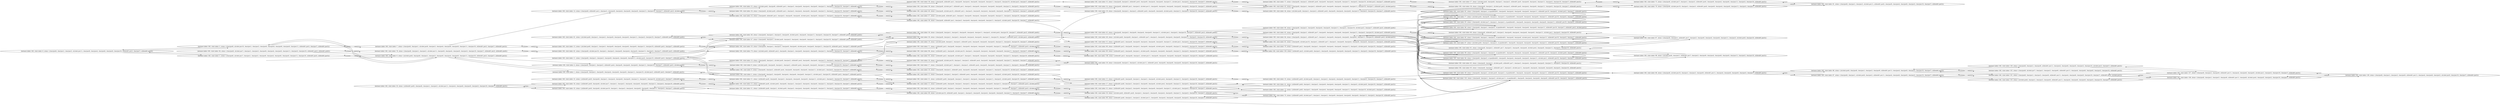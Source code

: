 digraph {
rankdir="LR"
s6[label="(instance index=565, state index=6, atoms={clear(pos8), clear(pos1), clear(pos2), at(robot,pos11), clear(pos9), clear(pos4), clear(pos6), clear(pos0), clear(pos10), at(block01,pos5), clear(pos7), at(block01,pos3)})"]
s3[label="(instance index=565, state index=3, atoms={clear(pos8), at(robot,pos10), clear(pos1), clear(pos2), clear(pos9), clear(pos4), clear(pos6), clear(pos0), clear(pos11), at(block01,pos5), clear(pos7), at(block01,pos3)})"]
s2[label="(instance index=565, state index=2, atoms={clear(pos8), at(robot,pos7), clear(pos1), clear(pos2), clear(pos9), clear(pos4), clear(pos6), clear(pos0), clear(pos11), clear(pos10), at(block01,pos5), at(block01,pos3)})"]
s94[label="(instance index=565, state index=94, atoms={clear(pos8), at(robot,pos7), clear(pos1), clear(pos2), clear(pos9), clear(pos4), clear(pos0), clear(pos11), clear(pos5), clear(pos10), at(block01,pos3), at(block01,pos6)})"]
s78[label="(instance index=565, state index=78, atoms={clear(pos8), clear(pos1), clear(pos2), at(robot,pos11), clear(pos9), clear(pos4), clear(pos0), clear(pos5), clear(pos10), clear(pos7), at(block01,pos3), at(block01,pos6)})"]
s50[label="(instance index=565, state index=50, atoms={at(block01,pos9), clear(pos8), clear(pos1), clear(pos2), at(robot,pos11), clear(pos4), clear(pos6), clear(pos0), clear(pos5), clear(pos10), clear(pos7), at(block01,pos3)})"]
s7[label="(instance index=565, state index=7, atoms={clear(pos8), clear(pos1), at(robot,pos9), clear(pos2), clear(pos4), clear(pos6), clear(pos0), clear(pos11), clear(pos10), at(block01,pos5), clear(pos7), at(block01,pos3)})"]
s0[label="(instance index=565, state index=0, atoms={at(robot,pos6), clear(pos8), clear(pos1), clear(pos2), clear(pos9), clear(pos4), clear(pos0), clear(pos11), clear(pos10), at(block01,pos5), clear(pos7), at(block01,pos3)})"]
s62[label="(instance index=565, state index=62, atoms={clear(pos8), at(robot,pos10), clear(pos1), clear(pos2), clear(pos9), clear(pos4), clear(pos0), clear(pos11), clear(pos5), clear(pos7), at(block01,pos3), at(block01,pos6)})"]
s61[label="(instance index=565, state index=61, atoms={at(robot,pos8), clear(pos1), clear(pos2), clear(pos9), clear(pos4), clear(pos0), clear(pos11), clear(pos5), clear(pos10), clear(pos7), at(block01,pos3), at(block01,pos6)})"]
s13[label="(instance index=565, state index=13, atoms={at(robot,pos8), clear(pos1), clear(pos2), clear(pos9), clear(pos4), clear(pos6), clear(pos0), clear(pos11), clear(pos10), at(block01,pos5), clear(pos7), at(block01,pos3)})"]
s35[label="(instance index=565, state index=35, atoms={at(block01,pos9), clear(pos8), at(robot,pos10), clear(pos1), clear(pos2), clear(pos4), clear(pos6), clear(pos0), clear(pos11), clear(pos5), clear(pos7), at(block01,pos3)})"]
s34[label="(instance index=565, state index=34, atoms={at(block01,pos9), clear(pos8), at(robot,pos7), clear(pos1), clear(pos2), clear(pos4), clear(pos6), clear(pos0), clear(pos11), clear(pos5), clear(pos10), at(block01,pos3)})"]
s1[label="(instance index=565, state index=1, atoms={clear(pos8), clear(pos1), clear(pos9), clear(pos4), clear(pos6), clear(pos0), clear(pos11), clear(pos10), at(robot,pos2), at(block01,pos5), clear(pos7), at(block01,pos3)})"]
s11[label="(instance index=565, state index=11, atoms={clear(pos8), clear(pos1), clear(pos2), clear(pos9), clear(pos4), clear(pos6), clear(pos11), at(robot,pos0), clear(pos10), at(block01,pos5), clear(pos7), at(block01,pos3)})"]
s32[label="(instance index=565, state index=32, atoms={at(block01,pos9), clear(pos8), clear(pos1), clear(pos4), clear(pos6), clear(pos0), clear(pos11), clear(pos5), clear(pos10), at(robot,pos2), clear(pos7), at(block01,pos3)})"]
s14[label="(instance index=565, state index=14, atoms={clear(pos8), at(block01,pos1), clear(pos2), clear(pos9), clear(pos4), clear(pos6), clear(pos0), clear(pos11), clear(pos10), clear(pos7), at(block01,pos3), at(robot,pos5)})"]
s4[label="(instance index=565, state index=4, atoms={clear(pos8), clear(pos1), clear(pos2), at(block01,pos4), clear(pos9), clear(pos6), clear(pos0), clear(pos11), clear(pos10), clear(pos7), at(block01,pos3), at(robot,pos5)})"]
s20[label="(instance index=565, state index=20, atoms={clear(pos8), clear(pos1), clear(pos2), clear(pos9), clear(pos6), at(robot,pos4), clear(pos0), clear(pos11), clear(pos10), at(block01,pos5), clear(pos7), at(block01,pos3)})"]
s47[label="(instance index=565, state index=47, atoms={clear(pos8), clear(pos1), at(robot,pos9), clear(pos2), clear(pos4), clear(pos0), clear(pos11), clear(pos5), clear(pos10), clear(pos7), at(block01,pos3), at(block01,pos6)})"]
s5[label="(instance index=565, state index=5, atoms={clear(pos8), clear(pos2), clear(pos9), clear(pos4), clear(pos6), clear(pos0), clear(pos11), at(robot,pos1), clear(pos10), at(block01,pos5), clear(pos7), at(block01,pos3)})"]
s21[label="(instance index=565, state index=21, atoms={at(block01,pos9), clear(pos8), clear(pos2), clear(pos4), clear(pos6), clear(pos0), clear(pos11), at(robot,pos1), clear(pos5), clear(pos10), clear(pos7), at(block01,pos3)})"]
s23[label="(instance index=565, state index=23, atoms={at(block01,pos9), at(robot,pos6), clear(pos8), clear(pos1), clear(pos2), clear(pos4), clear(pos0), clear(pos11), clear(pos5), clear(pos10), clear(pos7), at(block01,pos3)})"]
s46[label="(instance index=565, state index=46, atoms={clear(pos8), clear(pos1), clear(pos2), clear(pos9), at(robot,pos4), clear(pos0), clear(pos11), clear(pos5), clear(pos10), clear(pos7), at(block01,pos3), at(block01,pos6)})"]
s79[label="(instance index=565, state index=79, atoms={at(robot,pos6), at(block01,pos2), clear(pos8), clear(pos1), clear(pos9), clear(pos4), clear(pos0), clear(pos11), clear(pos5), clear(pos10), clear(pos7), at(block01,pos3)})"]
s51[label="(instance index=565, state index=51, atoms={at(block01,pos8), clear(pos1), at(robot,pos9), clear(pos2), clear(pos4), clear(pos6), clear(pos0), clear(pos11), clear(pos5), clear(pos10), clear(pos7), at(block01,pos3)})"]
s26[label="(instance index=565, state index=26, atoms={clear(pos8), at(robot,pos9), at(block01,pos1), clear(pos2), clear(pos4), clear(pos6), clear(pos0), clear(pos11), clear(pos5), clear(pos10), clear(pos7), at(block01,pos3)})"]
s25[label="(instance index=565, state index=25, atoms={at(robot,pos6), clear(pos8), at(block01,pos1), clear(pos2), clear(pos9), clear(pos4), clear(pos0), clear(pos11), clear(pos5), clear(pos10), clear(pos7), at(block01,pos3)})"]
s24[label="(instance index=565, state index=24, atoms={clear(pos8), at(block01,pos1), clear(pos2), clear(pos9), clear(pos6), at(robot,pos4), clear(pos0), clear(pos11), clear(pos5), clear(pos10), clear(pos7), at(block01,pos3)})"]
s10[label="(instance index=565, state index=10, atoms={clear(pos8), clear(pos1), at(robot,pos9), clear(pos2), at(block01,pos4), clear(pos6), clear(pos0), clear(pos11), clear(pos5), clear(pos10), clear(pos7), at(block01,pos3)})"]
s9[label="(instance index=565, state index=9, atoms={at(robot,pos6), clear(pos8), clear(pos1), clear(pos2), at(block01,pos4), clear(pos9), clear(pos0), clear(pos11), clear(pos5), clear(pos10), clear(pos7), at(block01,pos3)})"]
s8[label="(instance index=565, state index=8, atoms={clear(pos8), clear(pos2), at(block01,pos4), clear(pos9), clear(pos6), clear(pos0), clear(pos11), at(robot,pos1), clear(pos5), clear(pos10), clear(pos7), at(block01,pos3)})"]
s31[label="(instance index=565, state index=31, atoms={at(block01,pos9), clear(pos8), clear(pos1), clear(pos2), clear(pos4), clear(pos6), clear(pos11), clear(pos5), at(robot,pos0), clear(pos10), clear(pos7), at(block01,pos3)})"]
s12[label="(instance index=565, state index=12, atoms={at(block01,pos9), clear(pos8), clear(pos1), clear(pos2), clear(pos4), clear(pos6), clear(pos0), clear(pos11), clear(pos10), clear(pos7), at(block01,pos3), at(robot,pos5)})"]
s30[label="(instance index=565, state index=30, atoms={clear(pos8), clear(pos1), clear(pos2), clear(pos9), clear(pos4), clear(pos0), clear(pos11), clear(pos10), clear(pos7), at(block01,pos3), at(robot,pos5), at(block01,pos6)})"]
s59[label="(instance index=565, state index=59, atoms={clear(pos8), clear(pos1), clear(pos2), clear(pos9), clear(pos4), clear(pos11), clear(pos5), at(robot,pos0), clear(pos10), clear(pos7), at(block01,pos3), at(block01,pos6)})"]
s95[label="(instance index=565, state index=95, atoms={at(block01,pos2), clear(pos8), at(robot,pos7), clear(pos1), clear(pos9), clear(pos4), clear(pos6), clear(pos0), clear(pos11), clear(pos5), clear(pos10), at(block01,pos3)})"]
s71[label="(instance index=565, state index=71, atoms={at(block01,pos2), clear(pos8), clear(pos1), clear(pos9), clear(pos4), clear(pos6), clear(pos0), clear(pos11), clear(pos10), clear(pos7), at(block01,pos3), at(robot,pos5)})"]
s96[label="(instance index=565, state index=96, atoms={at(block01,pos2), clear(pos8), at(robot,pos10), clear(pos1), clear(pos9), clear(pos4), clear(pos6), clear(pos0), clear(pos11), clear(pos5), clear(pos7), at(block01,pos3)})"]
s69[label="(instance index=565, state index=69, atoms={at(robot,pos10), at(block01,pos8), clear(pos1), clear(pos2), clear(pos9), clear(pos4), clear(pos6), clear(pos0), clear(pos11), clear(pos5), clear(pos7), at(block01,pos3)})"]
s42[label="(instance index=565, state index=42, atoms={at(block01,pos8), clear(pos1), clear(pos2), clear(pos9), clear(pos4), clear(pos6), clear(pos0), clear(pos11), clear(pos10), clear(pos7), at(block01,pos3), at(robot,pos5)})"]
s37[label="(instance index=565, state index=37, atoms={at(robot,pos8), at(block01,pos1), clear(pos2), clear(pos9), clear(pos4), clear(pos6), clear(pos0), clear(pos11), clear(pos5), clear(pos10), clear(pos7), at(block01,pos3)})"]
s40[label="(instance index=565, state index=40, atoms={clear(pos8), at(robot,pos10), at(block01,pos1), clear(pos2), clear(pos9), clear(pos4), clear(pos6), clear(pos0), clear(pos11), clear(pos5), clear(pos7), at(block01,pos3)})"]
s38[label="(instance index=565, state index=38, atoms={clear(pos8), at(block01,pos1), clear(pos9), clear(pos4), clear(pos6), clear(pos0), clear(pos11), clear(pos5), clear(pos10), at(robot,pos2), clear(pos7), at(block01,pos3)})"]
s39[label="(instance index=565, state index=39, atoms={clear(pos8), at(robot,pos7), at(block01,pos1), clear(pos2), clear(pos9), clear(pos4), clear(pos6), clear(pos0), clear(pos11), clear(pos5), clear(pos10), at(block01,pos3)})"]
s36[label="(instance index=565, state index=36, atoms={clear(pos8), at(block01,pos1), clear(pos2), clear(pos9), clear(pos4), clear(pos6), clear(pos11), clear(pos5), at(robot,pos0), clear(pos10), clear(pos7), at(block01,pos3)})"]
s19[label="(instance index=565, state index=19, atoms={at(robot,pos8), clear(pos1), clear(pos2), at(block01,pos4), clear(pos9), clear(pos6), clear(pos0), clear(pos11), clear(pos5), clear(pos10), clear(pos7), at(block01,pos3)})"]
s18[label="(instance index=565, state index=18, atoms={clear(pos8), at(robot,pos10), clear(pos1), clear(pos2), at(block01,pos4), clear(pos9), clear(pos6), clear(pos0), clear(pos11), clear(pos5), clear(pos7), at(block01,pos3)})"]
s17[label="(instance index=565, state index=17, atoms={clear(pos8), at(robot,pos7), clear(pos1), clear(pos2), at(block01,pos4), clear(pos9), clear(pos6), clear(pos0), clear(pos11), clear(pos5), clear(pos10), at(block01,pos3)})"]
s16[label="(instance index=565, state index=16, atoms={clear(pos8), clear(pos1), at(block01,pos4), clear(pos9), clear(pos6), clear(pos0), clear(pos11), clear(pos5), clear(pos10), at(robot,pos2), clear(pos7), at(block01,pos3)})"]
s15[label="(instance index=565, state index=15, atoms={clear(pos8), clear(pos1), clear(pos2), at(block01,pos4), clear(pos9), clear(pos6), clear(pos11), clear(pos5), at(robot,pos0), clear(pos10), clear(pos7), at(block01,pos3)})"]
s22[label="(instance index=565, state index=22, atoms={at(block01,pos9), clear(pos8), clear(pos1), clear(pos2), clear(pos6), at(robot,pos4), clear(pos0), clear(pos11), clear(pos5), clear(pos10), clear(pos7), at(block01,pos3)})"]
s45[label="(instance index=565, state index=45, atoms={clear(pos8), clear(pos2), clear(pos9), clear(pos4), clear(pos0), clear(pos11), at(robot,pos1), clear(pos5), clear(pos10), clear(pos7), at(block01,pos3), at(block01,pos6)})"]
s48[label="(instance index=565, state index=48, atoms={at(robot,pos6), clear(pos8), clear(pos1), at(block01,pos7), clear(pos2), clear(pos9), clear(pos4), clear(pos0), clear(pos11), clear(pos5), clear(pos10), at(block01,pos3)})"]
s106[label="(instance index=565, state index=106, atoms={at(block01,pos2), clear(pos8), clear(pos1), at(robot,pos11), clear(pos9), clear(pos4), clear(pos6), clear(pos0), clear(pos5), clear(pos10), clear(pos7), at(block01,pos3)})"]
s52[label="(instance index=565, state index=52, atoms={at(block01,pos2), clear(pos8), clear(pos9), clear(pos4), clear(pos6), clear(pos0), clear(pos11), at(robot,pos1), clear(pos5), clear(pos10), clear(pos7), at(block01,pos3)})"]
s90[label="(instance index=565, state index=90, atoms={at(block01,pos2), clear(pos8), clear(pos1), at(robot,pos9), clear(pos4), clear(pos6), clear(pos0), clear(pos11), clear(pos5), clear(pos10), clear(pos7), at(block01,pos3)})"]
s89[label="(instance index=565, state index=89, atoms={at(block01,pos2), clear(pos8), clear(pos1), clear(pos9), clear(pos6), at(robot,pos4), clear(pos0), clear(pos11), clear(pos5), clear(pos10), clear(pos7), at(block01,pos3)})"]
s88[label="(instance index=565, state index=88, atoms={at(block01,pos8), clear(pos1), clear(pos2), at(robot,pos11), clear(pos9), clear(pos4), clear(pos6), clear(pos0), clear(pos5), clear(pos10), clear(pos7), at(block01,pos3)})"]
s56[label="(instance index=565, state index=56, atoms={at(robot,pos6), at(block01,pos8), clear(pos1), clear(pos2), clear(pos9), clear(pos4), clear(pos0), clear(pos11), clear(pos5), clear(pos10), clear(pos7), at(block01,pos3)})"]
s55[label="(instance index=565, state index=55, atoms={at(block01,pos8), clear(pos2), clear(pos9), clear(pos4), clear(pos6), clear(pos0), clear(pos11), at(robot,pos1), clear(pos5), clear(pos10), clear(pos7), at(block01,pos3)})"]
s27[label="(instance index=565, state index=27, atoms={at(block01,pos8), clear(pos1), clear(pos2), clear(pos9), clear(pos6), at(robot,pos4), clear(pos0), clear(pos11), clear(pos5), clear(pos10), clear(pos7), at(block01,pos3)})"]
s54[label="(instance index=565, state index=54, atoms={clear(pos8), at(block01,pos1), clear(pos2), at(robot,pos11), clear(pos9), clear(pos4), clear(pos6), clear(pos0), clear(pos5), clear(pos10), clear(pos7), at(block01,pos3)})"]
s53[label="(instance index=565, state index=53, atoms={clear(pos8), clear(pos2), at(block01,pos0), clear(pos9), clear(pos4), clear(pos6), clear(pos11), at(robot,pos1), clear(pos5), clear(pos10), clear(pos7), at(block01,pos3)})"]
s29[label="(instance index=565, state index=29, atoms={clear(pos8), clear(pos1), clear(pos2), at(block01,pos0), clear(pos9), clear(pos6), at(robot,pos4), clear(pos11), clear(pos5), clear(pos10), clear(pos7), at(block01,pos3)})"]
s28[label="(instance index=565, state index=28, atoms={clear(pos8), clear(pos1), clear(pos2), at(robot,pos11), at(block01,pos4), clear(pos9), clear(pos6), clear(pos0), clear(pos5), clear(pos10), clear(pos7), at(block01,pos3)})"]
s33[label="(instance index=565, state index=33, atoms={at(block01,pos9), at(robot,pos8), clear(pos1), clear(pos2), clear(pos4), clear(pos6), clear(pos0), clear(pos11), clear(pos5), clear(pos10), clear(pos7), at(block01,pos3)})"]
s60[label="(instance index=565, state index=60, atoms={clear(pos8), clear(pos1), clear(pos9), clear(pos4), clear(pos0), clear(pos11), clear(pos5), clear(pos10), at(robot,pos2), clear(pos7), at(block01,pos3), at(block01,pos6)})"]
s63[label="(instance index=565, state index=63, atoms={clear(pos8), clear(pos1), at(block01,pos7), clear(pos9), clear(pos4), clear(pos6), clear(pos0), clear(pos11), clear(pos5), clear(pos10), at(robot,pos2), at(block01,pos3)})"]
s65[label="(instance index=565, state index=65, atoms={clear(pos8), at(robot,pos10), clear(pos1), at(block01,pos7), clear(pos2), clear(pos9), clear(pos4), clear(pos6), clear(pos0), clear(pos11), clear(pos5), at(block01,pos3)})"]
s64[label="(instance index=565, state index=64, atoms={clear(pos8), clear(pos1), at(block01,pos7), clear(pos2), clear(pos9), clear(pos4), clear(pos6), clear(pos0), clear(pos11), clear(pos10), at(block01,pos3), at(robot,pos5)})"]
s70[label="(instance index=565, state index=70, atoms={at(block01,pos2), clear(pos8), clear(pos1), clear(pos9), clear(pos4), clear(pos6), clear(pos11), clear(pos5), at(robot,pos0), clear(pos10), clear(pos7), at(block01,pos3)})"]
s104[label="(instance index=565, state index=104, atoms={at(block01,pos2), at(robot,pos8), clear(pos1), clear(pos9), clear(pos4), clear(pos6), clear(pos0), clear(pos11), clear(pos5), clear(pos10), clear(pos7), at(block01,pos3)})"]
s74[label="(instance index=565, state index=74, atoms={at(block01,pos8), at(robot,pos7), clear(pos1), clear(pos2), clear(pos9), clear(pos4), clear(pos6), clear(pos0), clear(pos11), clear(pos5), clear(pos10), at(block01,pos3)})"]
s73[label="(instance index=565, state index=73, atoms={at(block01,pos8), clear(pos1), clear(pos9), clear(pos4), clear(pos6), clear(pos0), clear(pos11), clear(pos5), clear(pos10), at(robot,pos2), clear(pos7), at(block01,pos3)})"]
s41[label="(instance index=565, state index=41, atoms={at(block01,pos8), clear(pos1), clear(pos2), clear(pos9), clear(pos4), clear(pos6), clear(pos11), clear(pos5), at(robot,pos0), clear(pos10), clear(pos7), at(block01,pos3)})"]
s43[label="(instance index=565, state index=43, atoms={clear(pos8), clear(pos1), clear(pos2), at(block01,pos0), clear(pos9), clear(pos4), clear(pos6), clear(pos11), clear(pos10), clear(pos7), at(block01,pos3), at(robot,pos5)})"]
s72[label="(instance index=565, state index=72, atoms={clear(pos8), clear(pos1), at(block01,pos0), clear(pos9), clear(pos4), clear(pos6), clear(pos11), clear(pos5), clear(pos10), at(robot,pos2), clear(pos7), at(block01,pos3)})"]
s44[label="(instance index=565, state index=44, atoms={at(robot,pos8), clear(pos1), clear(pos2), at(block01,pos0), clear(pos9), clear(pos4), clear(pos6), clear(pos11), clear(pos5), clear(pos10), clear(pos7), at(block01,pos3)})"]
s99[peripheries=2,label="(instance index=565, state index=99, atoms={clear(pos8), clear(pos1), clear(pos2), at-goal(block01), clear(pos9), clear(pos4), clear(pos6), clear(pos11), at(block01,pos10), clear(pos5), at(robot,pos0), clear(pos7), at(block01,pos3)})"]
s77[peripheries=2,label="(instance index=565, state index=77, atoms={at(robot,pos6), clear(pos8), clear(pos1), clear(pos2), at-goal(block01), clear(pos9), clear(pos4), clear(pos0), clear(pos11), at(block01,pos10), clear(pos5), clear(pos7), at(block01,pos3)})"]
s49[peripheries=2,label="(instance index=565, state index=49, atoms={clear(pos8), clear(pos1), at(robot,pos9), clear(pos2), at-goal(block01), clear(pos4), clear(pos6), clear(pos0), clear(pos11), at(block01,pos10), clear(pos5), clear(pos7), at(block01,pos3)})"]
s67[peripheries=2,label="(instance index=565, state index=67, atoms={at(robot,pos8), clear(pos1), clear(pos2), at-goal(block01), clear(pos9), clear(pos4), clear(pos6), clear(pos0), clear(pos11), at(block01,pos10), clear(pos5), clear(pos7), at(block01,pos3)})"]
s84[peripheries=2,label="(instance index=565, state index=84, atoms={clear(pos8), clear(pos2), at-goal(block01), clear(pos9), clear(pos4), clear(pos6), clear(pos0), clear(pos11), at(robot,pos1), at(block01,pos10), clear(pos5), clear(pos7), at(block01,pos3)})"]
s85[peripheries=2,label="(instance index=565, state index=85, atoms={clear(pos8), clear(pos1), clear(pos2), at-goal(block01), clear(pos9), clear(pos6), at(robot,pos4), clear(pos0), clear(pos11), at(block01,pos10), clear(pos5), clear(pos7), at(block01,pos3)})"]
s66[peripheries=2,label="(instance index=565, state index=66, atoms={clear(pos8), clear(pos1), clear(pos2), at-goal(block01), clear(pos9), clear(pos4), clear(pos6), clear(pos0), clear(pos11), at(block01,pos10), clear(pos7), at(block01,pos3), at(robot,pos5)})"]
s92[peripheries=2,label="(instance index=565, state index=92, atoms={clear(pos8), clear(pos1), at-goal(block01), clear(pos9), clear(pos4), clear(pos6), clear(pos0), clear(pos11), at(block01,pos10), clear(pos5), at(robot,pos2), clear(pos7), at(block01,pos3)})"]
s93[peripheries=2,label="(instance index=565, state index=93, atoms={clear(pos8), at(robot,pos7), clear(pos1), clear(pos2), at-goal(block01), clear(pos9), clear(pos4), clear(pos6), clear(pos0), clear(pos11), at(block01,pos10), clear(pos5), at(block01,pos3)})"]
s105[peripheries=2,label="(instance index=565, state index=105, atoms={clear(pos8), clear(pos1), clear(pos2), at(robot,pos11), at-goal(block01), clear(pos9), clear(pos4), clear(pos6), clear(pos0), at(block01,pos10), clear(pos5), clear(pos7), at(block01,pos3)})"]
s80[label="(instance index=565, state index=80, atoms={clear(pos8), at(block01,pos7), clear(pos2), clear(pos9), clear(pos4), clear(pos6), clear(pos0), clear(pos11), at(robot,pos1), clear(pos5), clear(pos10), at(block01,pos3)})"]
s83[label="(instance index=565, state index=83, atoms={clear(pos8), clear(pos1), at(block01,pos7), clear(pos2), at(robot,pos11), clear(pos9), clear(pos4), clear(pos6), clear(pos0), clear(pos5), clear(pos10), at(block01,pos3)})"]
s82[label="(instance index=565, state index=82, atoms={clear(pos8), clear(pos1), at(robot,pos9), at(block01,pos7), clear(pos2), clear(pos4), clear(pos6), clear(pos0), clear(pos11), clear(pos5), clear(pos10), at(block01,pos3)})"]
s81[label="(instance index=565, state index=81, atoms={clear(pos8), clear(pos1), at(block01,pos7), clear(pos2), clear(pos9), clear(pos6), at(robot,pos4), clear(pos0), clear(pos11), clear(pos5), clear(pos10), at(block01,pos3)})"]
s58[label="(instance index=565, state index=58, atoms={clear(pos8), clear(pos1), at(robot,pos9), clear(pos2), at(block01,pos0), clear(pos4), clear(pos6), clear(pos11), clear(pos5), clear(pos10), clear(pos7), at(block01,pos3)})"]
s57[label="(instance index=565, state index=57, atoms={at(robot,pos6), clear(pos8), clear(pos1), clear(pos2), at(block01,pos0), clear(pos9), clear(pos4), clear(pos11), clear(pos5), clear(pos10), clear(pos7), at(block01,pos3)})"]
s68[label="(instance index=565, state index=68, atoms={clear(pos8), at(robot,pos10), clear(pos1), clear(pos2), clear(pos9), at(block01,pos11), clear(pos4), clear(pos6), clear(pos0), clear(pos5), clear(pos7), at(block01,pos3)})"]
s97[label="(instance index=565, state index=97, atoms={clear(pos8), clear(pos1), at(block01,pos7), clear(pos2), clear(pos9), clear(pos4), clear(pos6), clear(pos11), clear(pos5), at(robot,pos0), clear(pos10), at(block01,pos3)})"]
s98[label="(instance index=565, state index=98, atoms={at(robot,pos8), clear(pos1), at(block01,pos7), clear(pos2), clear(pos9), clear(pos4), clear(pos6), clear(pos0), clear(pos11), clear(pos5), clear(pos10), at(block01,pos3)})"]
s76[label="(instance index=565, state index=76, atoms={clear(pos8), at(robot,pos10), clear(pos1), clear(pos2), at(block01,pos0), clear(pos9), clear(pos4), clear(pos6), clear(pos11), clear(pos5), clear(pos7), at(block01,pos3)})"]
s75[label="(instance index=565, state index=75, atoms={clear(pos8), at(robot,pos7), clear(pos1), clear(pos2), at(block01,pos0), clear(pos9), clear(pos4), clear(pos6), clear(pos11), clear(pos5), clear(pos10), at(block01,pos3)})"]
s87[label="(instance index=565, state index=87, atoms={clear(pos8), clear(pos1), at(robot,pos9), clear(pos2), at(block01,pos11), clear(pos4), clear(pos6), clear(pos0), clear(pos5), clear(pos10), clear(pos7), at(block01,pos3)})"]
s86[label="(instance index=565, state index=86, atoms={at(robot,pos6), clear(pos8), clear(pos1), clear(pos2), clear(pos9), at(block01,pos11), clear(pos4), clear(pos0), clear(pos5), clear(pos10), clear(pos7), at(block01,pos3)})"]
s91[label="(instance index=565, state index=91, atoms={clear(pos8), clear(pos1), clear(pos2), at(robot,pos11), at(block01,pos0), clear(pos9), clear(pos4), clear(pos6), clear(pos5), clear(pos10), clear(pos7), at(block01,pos3)})"]
s103[label="(instance index=565, state index=103, atoms={at(robot,pos8), clear(pos1), clear(pos2), clear(pos9), at(block01,pos11), clear(pos4), clear(pos6), clear(pos0), clear(pos5), clear(pos10), clear(pos7), at(block01,pos3)})"]
s101[label="(instance index=565, state index=101, atoms={clear(pos8), clear(pos1), clear(pos2), clear(pos9), at(block01,pos11), clear(pos4), clear(pos6), clear(pos0), clear(pos10), clear(pos7), at(block01,pos3), at(robot,pos5)})"]
s102[label="(instance index=565, state index=102, atoms={clear(pos8), at(robot,pos7), clear(pos1), clear(pos2), clear(pos9), at(block01,pos11), clear(pos4), clear(pos6), clear(pos0), clear(pos5), clear(pos10), at(block01,pos3)})"]
s100[label="(instance index=565, state index=100, atoms={clear(pos8), clear(pos1), clear(pos9), at(block01,pos11), clear(pos4), clear(pos6), clear(pos0), clear(pos5), clear(pos10), at(robot,pos2), clear(pos7), at(block01,pos3)})"]
s108[label="(instance index=565, state index=108, atoms={clear(pos8), clear(pos1), clear(pos2), clear(pos9), at(block01,pos11), clear(pos6), at(robot,pos4), clear(pos0), clear(pos5), clear(pos10), clear(pos7), at(block01,pos3)})"]
s107[label="(instance index=565, state index=107, atoms={clear(pos8), clear(pos2), clear(pos9), at(block01,pos11), clear(pos4), clear(pos6), clear(pos0), at(robot,pos1), clear(pos5), clear(pos10), clear(pos7), at(block01,pos3)})"]
s109[label="(instance index=565, state index=109, atoms={clear(pos8), clear(pos1), clear(pos2), clear(pos9), at(block01,pos11), clear(pos4), clear(pos6), clear(pos5), at(robot,pos0), clear(pos10), clear(pos7), at(block01,pos3)})"]
Dangling [ label = "", style = invis ]
{ rank = same; Dangling }
Dangling -> s0
{ rank = same; s0}
{ rank = same; s3,s2,s94}
{ rank = same; s78,s50,s7,s0}
{ rank = same; s62,s61,s13,s35,s34,s1,s11,s32,s14,s4}
{ rank = same; s20,s47,s5,s21,s23,s46,s79,s51,s26,s25,s24,s10,s9,s8}
{ rank = same; s31,s12,s30,s59,s95,s71,s96,s69,s42,s37,s40,s38,s39,s36,s19,s18,s17,s16,s15}
{ rank = same; s22,s45,s48,s106,s52,s90,s89,s88,s56,s55,s27,s54,s53,s29,s28}
{ rank = same; s33,s60,s63,s65,s64,s70,s104,s74,s73,s41,s43,s72,s44}
{ rank = same; s99,s77,s49,s67,s84,s85,s66,s92,s93,s105,s80,s83,s82,s81,s58,s57}
{ rank = same; s68,s97,s98,s76,s75}
{ rank = same; s87,s86,s91}
{ rank = same; s103,s101,s102,s100}
{ rank = same; s108,s107}
{ rank = same; s109}
{
s6->s3
s6->s2
}
{
s3->s7
s3->s6
s3->s0
s2->s6
s2->s0
s94->s78
s94->s0
}
{
s78->s62
s78->s94
s50->s35
s50->s34
s7->s14
s7->s13
s7->s3
s0->s4
s0->s3
s0->s2
s0->s1
}
{
s62->s79
s62->s78
s62->s47
s61->s47
s61->s46
s13->s7
s13->s20
s35->s51
s35->s23
s35->s50
s34->s23
s34->s50
s1->s5
s1->s0
s11->s5
s11->s20
s32->s23
s32->s21
s14->s26
s14->s25
s14->s24
s4->s10
s4->s9
s4->s8
}
{
s20->s30
s20->s13
s20->s11
s47->s30
s47->s62
s47->s61
s5->s12
s5->s11
s5->s1
s21->s31
s21->s12
s21->s32
s23->s35
s23->s34
s23->s12
s23->s32
s46->s30
s46->s61
s46->s59
s79->s95
s79->s71
s79->s96
s51->s69
s51->s42
s26->s14
s26->s37
s26->s40
s25->s38
s25->s39
s25->s14
s25->s40
s24->s14
s24->s37
s24->s36
s10->s4
s10->s19
s10->s18
s9->s4
s9->s18
s9->s17
s9->s16
s8->s15
s8->s4
s8->s16
}
{
s31->s22
s31->s21
s12->s23
s12->s22
s12->s21
s30->s47
s30->s46
s30->s45
s30->s48
s59->s46
s59->s45
s95->s79
s95->s106
s71->s52
s71->s90
s71->s79
s71->s89
s96->s79
s96->s106
s96->s90
s69->s88
s69->s51
s69->s56
s42->s55
s42->s27
s42->s51
s42->s56
s37->s26
s37->s24
s40->s54
s40->s26
s40->s25
s38->s53
s38->s25
s39->s54
s39->s25
s36->s52
s36->s24
s19->s29
s19->s10
s18->s28
s18->s10
s18->s9
s17->s28
s17->s9
s16->s9
s16->s8
s15->s27
s15->s8
}
{
s22->s31
s22->s12
s22->s33
s45->s30
s45->s60
s45->s59
s48->s63
s48->s65
s48->s64
s106->s95
s106->s96
s52->s71
s52->s70
s90->s96
s90->s71
s90->s104
s89->s70
s89->s71
s89->s104
s88->s69
s88->s74
s56->s69
s56->s74
s56->s42
s56->s73
s55->s41
s55->s42
s55->s73
s27->s42
s27->s41
s54->s39
s54->s40
s53->s43
s53->s72
s29->s44
s29->s43
s28->s18
s28->s17
}
{
s33->s22
s33->s49
s60->s77
s60->s45
s63->s48
s63->s80
s65->s83
s65->s82
s65->s48
s64->s82
s64->s48
s64->s81
s64->s80
s70->s52
s70->s89
s104->s90
s104->s89
s74->s88
s74->s56
s73->s55
s73->s56
s41->s55
s41->s27
s43->s29
s43->s53
s43->s58
s43->s57
s72->s53
s72->s57
s44->s29
s44->s58
}
{
s99->s85
s99->s84
s77->s92
s77->s93
s77->s66
s49->s68
s49->s67
s49->s66
s67->s85
s67->s49
s84->s92
s84->s99
s84->s66
s85->s67
s85->s66
s85->s99
s66->s77
s66->s85
s66->s84
s66->s49
s92->s77
s92->s84
s93->s77
s93->s105
s105->s93
s105->s35
s80->s63
s80->s97
s80->s64
s83->s65
s82->s98
s82->s65
s82->s64
s81->s98
s81->s97
s81->s64
s58->s44
s58->s76
s58->s43
s57->s76
s57->s75
s57->s43
s57->s72
}
{
s68->s87
s68->s86
s97->s81
s97->s80
s98->s82
s98->s81
s76->s91
s76->s58
s76->s57
s75->s91
s75->s57
}
{
s87->s103
s87->s101
s87->s68
s86->s68
s86->s102
s86->s101
s86->s100
s91->s76
s91->s75
}
{
s103->s87
s103->s108
s101->s86
s101->s108
s101->s87
s101->s107
s102->s86
s100->s86
s100->s107
}
{
s108->s101
s108->s103
s108->s109
s107->s101
s107->s100
s107->s109
}
{
s109->s108
s109->s107
}
}
